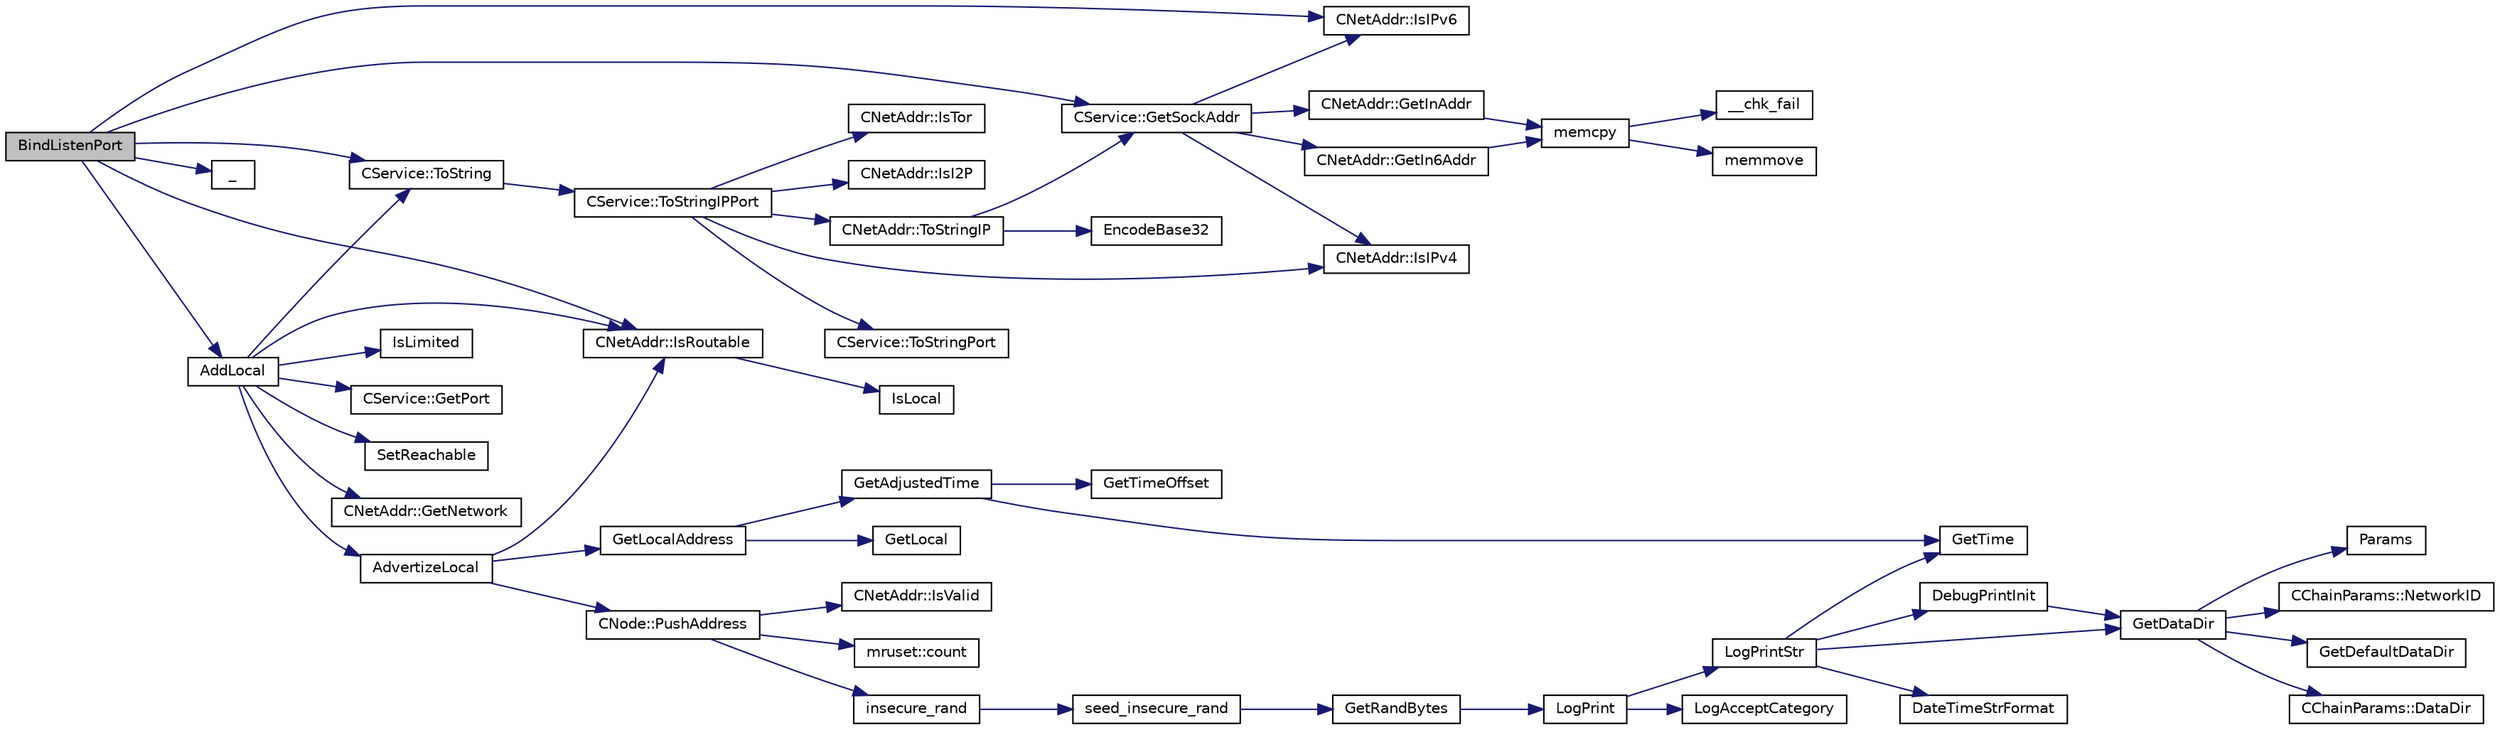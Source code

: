 digraph "BindListenPort"
{
  edge [fontname="Helvetica",fontsize="10",labelfontname="Helvetica",labelfontsize="10"];
  node [fontname="Helvetica",fontsize="10",shape=record];
  rankdir="LR";
  Node234 [label="BindListenPort",height=0.2,width=0.4,color="black", fillcolor="grey75", style="filled", fontcolor="black"];
  Node234 -> Node235 [color="midnightblue",fontsize="10",style="solid",fontname="Helvetica"];
  Node235 [label="CService::GetSockAddr",height=0.2,width=0.4,color="black", fillcolor="white", style="filled",URL="$d3/dcc/class_c_service.html#ac4c6d655fab3af40937f0b0c65581745"];
  Node235 -> Node236 [color="midnightblue",fontsize="10",style="solid",fontname="Helvetica"];
  Node236 [label="CNetAddr::IsIPv4",height=0.2,width=0.4,color="black", fillcolor="white", style="filled",URL="$d3/dc3/class_c_net_addr.html#a7021b79e9a33c342b68db09dbb6c2293"];
  Node235 -> Node237 [color="midnightblue",fontsize="10",style="solid",fontname="Helvetica"];
  Node237 [label="CNetAddr::GetInAddr",height=0.2,width=0.4,color="black", fillcolor="white", style="filled",URL="$d3/dc3/class_c_net_addr.html#a4f73432c55d4acb6b9e4c54833eefea6"];
  Node237 -> Node238 [color="midnightblue",fontsize="10",style="solid",fontname="Helvetica"];
  Node238 [label="memcpy",height=0.2,width=0.4,color="black", fillcolor="white", style="filled",URL="$d5/d9f/glibc__compat_8cpp.html#a0f46826ab0466591e136db24394923cf"];
  Node238 -> Node239 [color="midnightblue",fontsize="10",style="solid",fontname="Helvetica"];
  Node239 [label="memmove",height=0.2,width=0.4,color="black", fillcolor="white", style="filled",URL="$d5/d9f/glibc__compat_8cpp.html#a9778d49e9029dd75bc53ecbbf9f5e9a1"];
  Node238 -> Node240 [color="midnightblue",fontsize="10",style="solid",fontname="Helvetica"];
  Node240 [label="__chk_fail",height=0.2,width=0.4,color="black", fillcolor="white", style="filled",URL="$d5/d9f/glibc__compat_8cpp.html#a424ac71631da5ada2976630ff67051d1"];
  Node235 -> Node241 [color="midnightblue",fontsize="10",style="solid",fontname="Helvetica"];
  Node241 [label="CNetAddr::IsIPv6",height=0.2,width=0.4,color="black", fillcolor="white", style="filled",URL="$d3/dc3/class_c_net_addr.html#aad5f7a372c56ccf4d773f728b6b46e18"];
  Node235 -> Node242 [color="midnightblue",fontsize="10",style="solid",fontname="Helvetica"];
  Node242 [label="CNetAddr::GetIn6Addr",height=0.2,width=0.4,color="black", fillcolor="white", style="filled",URL="$d3/dc3/class_c_net_addr.html#a3616012f94b27148e5b8e27d943d4884"];
  Node242 -> Node238 [color="midnightblue",fontsize="10",style="solid",fontname="Helvetica"];
  Node234 -> Node243 [color="midnightblue",fontsize="10",style="solid",fontname="Helvetica"];
  Node243 [label="CService::ToString",height=0.2,width=0.4,color="black", fillcolor="white", style="filled",URL="$d3/dcc/class_c_service.html#a225473158bc07c87a6a862160d73cfea"];
  Node243 -> Node244 [color="midnightblue",fontsize="10",style="solid",fontname="Helvetica"];
  Node244 [label="CService::ToStringIPPort",height=0.2,width=0.4,color="black", fillcolor="white", style="filled",URL="$d3/dcc/class_c_service.html#a224204c838b12eeb49ca7eabe6f75004"];
  Node244 -> Node236 [color="midnightblue",fontsize="10",style="solid",fontname="Helvetica"];
  Node244 -> Node245 [color="midnightblue",fontsize="10",style="solid",fontname="Helvetica"];
  Node245 [label="CNetAddr::IsTor",height=0.2,width=0.4,color="black", fillcolor="white", style="filled",URL="$d3/dc3/class_c_net_addr.html#a4db37b4997ff3b8c57959f2aa915a9a3"];
  Node244 -> Node246 [color="midnightblue",fontsize="10",style="solid",fontname="Helvetica"];
  Node246 [label="CNetAddr::IsI2P",height=0.2,width=0.4,color="black", fillcolor="white", style="filled",URL="$d3/dc3/class_c_net_addr.html#afc07b09ccfd8406c5aa30ce009727eab"];
  Node244 -> Node247 [color="midnightblue",fontsize="10",style="solid",fontname="Helvetica"];
  Node247 [label="CNetAddr::ToStringIP",height=0.2,width=0.4,color="black", fillcolor="white", style="filled",URL="$d3/dc3/class_c_net_addr.html#a0c8d9b5ed3824546ff4dccca3b28b073"];
  Node247 -> Node248 [color="midnightblue",fontsize="10",style="solid",fontname="Helvetica"];
  Node248 [label="EncodeBase32",height=0.2,width=0.4,color="black", fillcolor="white", style="filled",URL="$df/d2d/util_8cpp.html#a71aa75e646de8a10971f887bc71d9a75"];
  Node247 -> Node235 [color="midnightblue",fontsize="10",style="solid",fontname="Helvetica"];
  Node244 -> Node249 [color="midnightblue",fontsize="10",style="solid",fontname="Helvetica"];
  Node249 [label="CService::ToStringPort",height=0.2,width=0.4,color="black", fillcolor="white", style="filled",URL="$d3/dcc/class_c_service.html#a95d6f24b6a613fca24734ba4e38ef3dc"];
  Node234 -> Node241 [color="midnightblue",fontsize="10",style="solid",fontname="Helvetica"];
  Node234 -> Node250 [color="midnightblue",fontsize="10",style="solid",fontname="Helvetica"];
  Node250 [label="_",height=0.2,width=0.4,color="black", fillcolor="white", style="filled",URL="$d9/d6d/ui__interface_8h.html#aad133bb6103b53cebf03fd01e2f11ba1",tooltip="Translation function: Call Translate signal on UI interface, which returns a boost::optional result..."];
  Node234 -> Node251 [color="midnightblue",fontsize="10",style="solid",fontname="Helvetica"];
  Node251 [label="CNetAddr::IsRoutable",height=0.2,width=0.4,color="black", fillcolor="white", style="filled",URL="$d3/dc3/class_c_net_addr.html#a4e3b2fea2a6151c76684b3812df4a5c3"];
  Node251 -> Node252 [color="midnightblue",fontsize="10",style="solid",fontname="Helvetica"];
  Node252 [label="IsLocal",height=0.2,width=0.4,color="black", fillcolor="white", style="filled",URL="$dd/d84/net_8cpp.html#a16fa1bd4d34c4c29c90903fc3cdf7517",tooltip="check whether a given address is potentially local "];
  Node234 -> Node253 [color="midnightblue",fontsize="10",style="solid",fontname="Helvetica"];
  Node253 [label="AddLocal",height=0.2,width=0.4,color="black", fillcolor="white", style="filled",URL="$dd/d84/net_8cpp.html#abb92a02eecc581e8927c8a6e31968645"];
  Node253 -> Node251 [color="midnightblue",fontsize="10",style="solid",fontname="Helvetica"];
  Node253 -> Node254 [color="midnightblue",fontsize="10",style="solid",fontname="Helvetica"];
  Node254 [label="IsLimited",height=0.2,width=0.4,color="black", fillcolor="white", style="filled",URL="$dd/d84/net_8cpp.html#a96eb2fba6d80870802ac787b6ada4beb"];
  Node253 -> Node243 [color="midnightblue",fontsize="10",style="solid",fontname="Helvetica"];
  Node253 -> Node255 [color="midnightblue",fontsize="10",style="solid",fontname="Helvetica"];
  Node255 [label="CService::GetPort",height=0.2,width=0.4,color="black", fillcolor="white", style="filled",URL="$d3/dcc/class_c_service.html#a71caa0d6aa6ab12758bde8b6a6bcfd2a"];
  Node253 -> Node256 [color="midnightblue",fontsize="10",style="solid",fontname="Helvetica"];
  Node256 [label="SetReachable",height=0.2,width=0.4,color="black", fillcolor="white", style="filled",URL="$dd/d84/net_8cpp.html#a89098b55df7d627a7a3c7f367cae24e6"];
  Node253 -> Node257 [color="midnightblue",fontsize="10",style="solid",fontname="Helvetica"];
  Node257 [label="CNetAddr::GetNetwork",height=0.2,width=0.4,color="black", fillcolor="white", style="filled",URL="$d3/dc3/class_c_net_addr.html#ad0162f2629f552a65acf934e1629c1db"];
  Node253 -> Node258 [color="midnightblue",fontsize="10",style="solid",fontname="Helvetica"];
  Node258 [label="AdvertizeLocal",height=0.2,width=0.4,color="black", fillcolor="white", style="filled",URL="$dd/d84/net_8cpp.html#a11932bbb34fc72238e9069c6e5363108"];
  Node258 -> Node259 [color="midnightblue",fontsize="10",style="solid",fontname="Helvetica"];
  Node259 [label="GetLocalAddress",height=0.2,width=0.4,color="black", fillcolor="white", style="filled",URL="$dd/d84/net_8cpp.html#a66f5f0bc1dad5cfe429157d5637a93dc"];
  Node259 -> Node260 [color="midnightblue",fontsize="10",style="solid",fontname="Helvetica"];
  Node260 [label="GetLocal",height=0.2,width=0.4,color="black", fillcolor="white", style="filled",URL="$dd/d84/net_8cpp.html#a51605827c953a7843f9b165eada26857"];
  Node259 -> Node261 [color="midnightblue",fontsize="10",style="solid",fontname="Helvetica"];
  Node261 [label="GetAdjustedTime",height=0.2,width=0.4,color="black", fillcolor="white", style="filled",URL="$df/d2d/util_8cpp.html#a09f81b9c7650f898cf3cf305b87547e6"];
  Node261 -> Node262 [color="midnightblue",fontsize="10",style="solid",fontname="Helvetica"];
  Node262 [label="GetTime",height=0.2,width=0.4,color="black", fillcolor="white", style="filled",URL="$df/d2d/util_8cpp.html#a46fac5fba8ba905b5f9acb364f5d8c6f"];
  Node261 -> Node263 [color="midnightblue",fontsize="10",style="solid",fontname="Helvetica"];
  Node263 [label="GetTimeOffset",height=0.2,width=0.4,color="black", fillcolor="white", style="filled",URL="$df/d2d/util_8cpp.html#a50ca5344c75631267633f15cfe5e983e"];
  Node258 -> Node251 [color="midnightblue",fontsize="10",style="solid",fontname="Helvetica"];
  Node258 -> Node264 [color="midnightblue",fontsize="10",style="solid",fontname="Helvetica"];
  Node264 [label="CNode::PushAddress",height=0.2,width=0.4,color="black", fillcolor="white", style="filled",URL="$d1/d64/class_c_node.html#a06950a5ce265a1d4df1aad7f28e6fde8"];
  Node264 -> Node265 [color="midnightblue",fontsize="10",style="solid",fontname="Helvetica"];
  Node265 [label="CNetAddr::IsValid",height=0.2,width=0.4,color="black", fillcolor="white", style="filled",URL="$d3/dc3/class_c_net_addr.html#a6fe20b8da9701ca5dc2af078e2e8ac25"];
  Node264 -> Node266 [color="midnightblue",fontsize="10",style="solid",fontname="Helvetica"];
  Node266 [label="mruset::count",height=0.2,width=0.4,color="black", fillcolor="white", style="filled",URL="$d6/d19/classmruset.html#aff65b732aed809fb84542e1136321a24"];
  Node264 -> Node267 [color="midnightblue",fontsize="10",style="solid",fontname="Helvetica"];
  Node267 [label="insecure_rand",height=0.2,width=0.4,color="black", fillcolor="white", style="filled",URL="$d8/d3c/util_8h.html#ae8f7a2f188545bbbf746160adc42038e"];
  Node267 -> Node268 [color="midnightblue",fontsize="10",style="solid",fontname="Helvetica"];
  Node268 [label="seed_insecure_rand",height=0.2,width=0.4,color="black", fillcolor="white", style="filled",URL="$d8/d3c/util_8h.html#abef4e13668f53ac5404c796462aed9b4",tooltip="Seed insecure_rand using the random pool. "];
  Node268 -> Node269 [color="midnightblue",fontsize="10",style="solid",fontname="Helvetica"];
  Node269 [label="GetRandBytes",height=0.2,width=0.4,color="black", fillcolor="white", style="filled",URL="$df/d2d/util_8cpp.html#acf52c2aa8213c7b15e26594a2264ed8a"];
  Node269 -> Node270 [color="midnightblue",fontsize="10",style="solid",fontname="Helvetica"];
  Node270 [label="LogPrint",height=0.2,width=0.4,color="black", fillcolor="white", style="filled",URL="$d8/d3c/util_8h.html#aab1f837a2366f424bdc996fdf6352171"];
  Node270 -> Node271 [color="midnightblue",fontsize="10",style="solid",fontname="Helvetica"];
  Node271 [label="LogAcceptCategory",height=0.2,width=0.4,color="black", fillcolor="white", style="filled",URL="$d8/d3c/util_8h.html#a343d2a13efe00125f78d25dafb0a8d98"];
  Node270 -> Node272 [color="midnightblue",fontsize="10",style="solid",fontname="Helvetica"];
  Node272 [label="LogPrintStr",height=0.2,width=0.4,color="black", fillcolor="white", style="filled",URL="$d8/d3c/util_8h.html#afd4c3002b2797c0560adddb6af3ca1da"];
  Node272 -> Node273 [color="midnightblue",fontsize="10",style="solid",fontname="Helvetica"];
  Node273 [label="DebugPrintInit",height=0.2,width=0.4,color="black", fillcolor="white", style="filled",URL="$df/d2d/util_8cpp.html#a751ff5f21d880737811136b5e0bcea12"];
  Node273 -> Node274 [color="midnightblue",fontsize="10",style="solid",fontname="Helvetica"];
  Node274 [label="GetDataDir",height=0.2,width=0.4,color="black", fillcolor="white", style="filled",URL="$df/d2d/util_8cpp.html#ab83866a054745d4b30a3948a1b44beba"];
  Node274 -> Node275 [color="midnightblue",fontsize="10",style="solid",fontname="Helvetica"];
  Node275 [label="Params",height=0.2,width=0.4,color="black", fillcolor="white", style="filled",URL="$df/dbf/chainparams_8cpp.html#ace5c5b706d71a324a417dd2db394fd4a",tooltip="Return the currently selected parameters. "];
  Node274 -> Node276 [color="midnightblue",fontsize="10",style="solid",fontname="Helvetica"];
  Node276 [label="CChainParams::NetworkID",height=0.2,width=0.4,color="black", fillcolor="white", style="filled",URL="$d1/d4f/class_c_chain_params.html#a90dc493ec0c0325c98c3ac06eb99862b"];
  Node274 -> Node277 [color="midnightblue",fontsize="10",style="solid",fontname="Helvetica"];
  Node277 [label="GetDefaultDataDir",height=0.2,width=0.4,color="black", fillcolor="white", style="filled",URL="$df/d2d/util_8cpp.html#ab272995de020a3bcbf743be630e485c6"];
  Node274 -> Node278 [color="midnightblue",fontsize="10",style="solid",fontname="Helvetica"];
  Node278 [label="CChainParams::DataDir",height=0.2,width=0.4,color="black", fillcolor="white", style="filled",URL="$d1/d4f/class_c_chain_params.html#a959488b5d8e6fe62857940b831d73a78"];
  Node272 -> Node274 [color="midnightblue",fontsize="10",style="solid",fontname="Helvetica"];
  Node272 -> Node279 [color="midnightblue",fontsize="10",style="solid",fontname="Helvetica"];
  Node279 [label="DateTimeStrFormat",height=0.2,width=0.4,color="black", fillcolor="white", style="filled",URL="$df/d2d/util_8cpp.html#a749bc6776c8ec72d7c5e4dea56aee415"];
  Node272 -> Node262 [color="midnightblue",fontsize="10",style="solid",fontname="Helvetica"];
}
